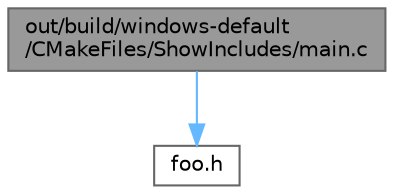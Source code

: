 digraph "out/build/windows-default/CMakeFiles/ShowIncludes/main.c"
{
 // LATEX_PDF_SIZE
  bgcolor="transparent";
  edge [fontname=Helvetica,fontsize=10,labelfontname=Helvetica,labelfontsize=10];
  node [fontname=Helvetica,fontsize=10,shape=box,height=0.2,width=0.4];
  Node1 [id="Node000001",label="out/build/windows-default\l/CMakeFiles/ShowIncludes/main.c",height=0.2,width=0.4,color="gray40", fillcolor="grey60", style="filled", fontcolor="black",tooltip=" "];
  Node1 -> Node2 [id="edge1_Node000001_Node000002",color="steelblue1",style="solid",tooltip=" "];
  Node2 [id="Node000002",label="foo.h",height=0.2,width=0.4,color="grey40", fillcolor="white", style="filled",URL="$foo_8h.html",tooltip=" "];
}

